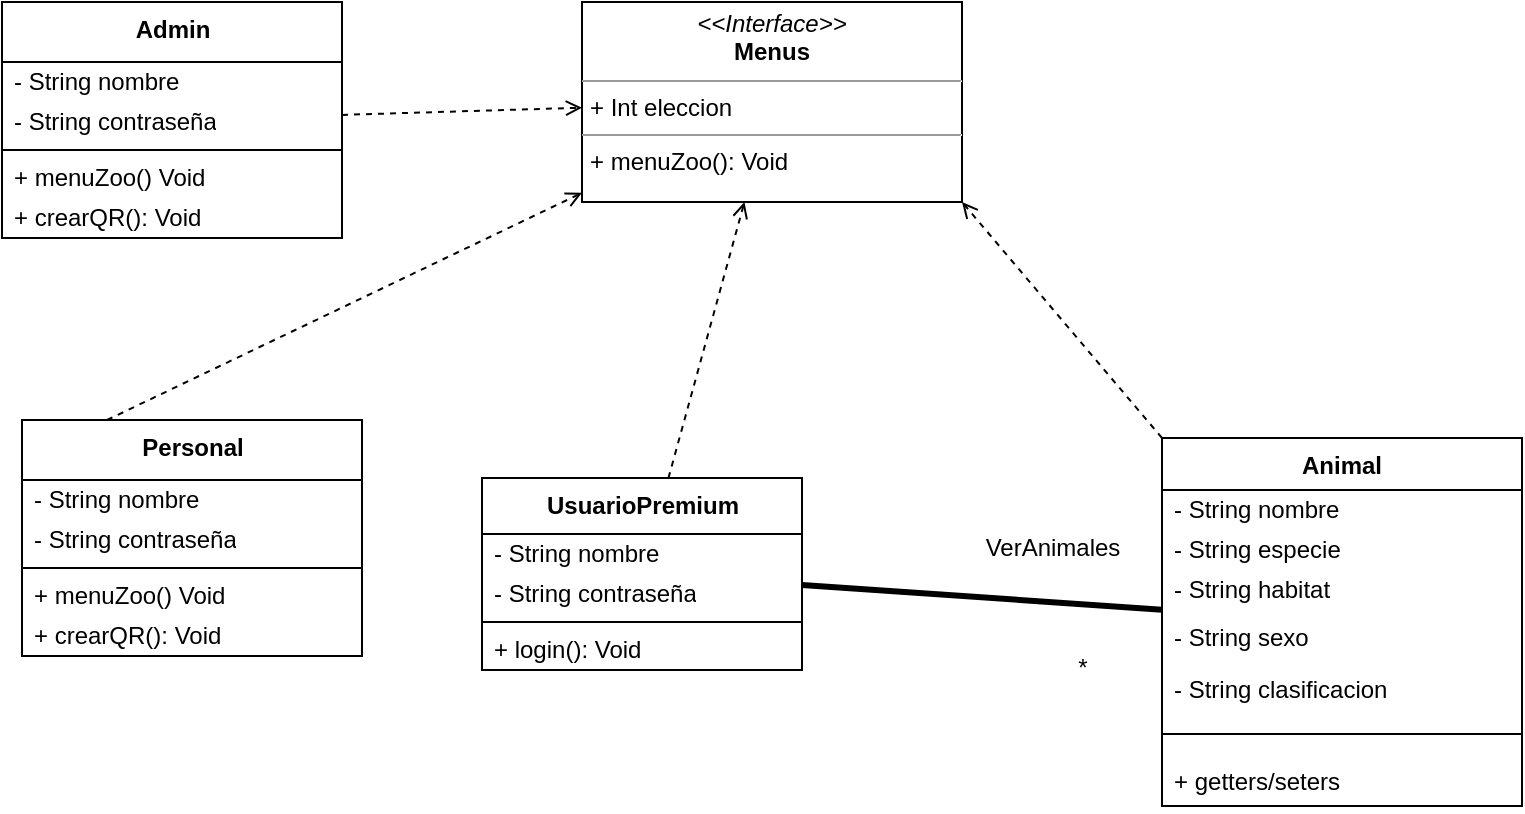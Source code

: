 <mxfile>
    <diagram id="6FfssCKIRb2OPDRXaOcQ" name="Page-1">
        <mxGraphModel dx="942" dy="649" grid="1" gridSize="10" guides="1" tooltips="1" connect="1" arrows="1" fold="1" page="1" pageScale="1" pageWidth="850" pageHeight="1100" background="none" math="0" shadow="0">
            <root>
                <mxCell id="0"/>
                <mxCell id="1" parent="0"/>
                <mxCell id="47" value="&lt;b&gt;UsuarioPremium&lt;/b&gt;" style="swimlane;fontStyle=0;align=center;verticalAlign=top;childLayout=stackLayout;horizontal=1;startSize=28;horizontalStack=0;resizeParent=1;resizeParentMax=0;resizeLast=0;collapsible=0;marginBottom=0;html=1;" parent="1" vertex="1">
                    <mxGeometry x="320" y="480" width="160" height="96" as="geometry"/>
                </mxCell>
                <mxCell id="48" value="- String nombre" style="text;html=1;strokeColor=none;fillColor=none;align=left;verticalAlign=middle;spacingLeft=4;spacingRight=4;overflow=hidden;rotatable=0;points=[[0,0.5],[1,0.5]];portConstraint=eastwest;" parent="47" vertex="1">
                    <mxGeometry y="28" width="160" height="20" as="geometry"/>
                </mxCell>
                <mxCell id="49" value="- String contraseña" style="text;html=1;strokeColor=none;fillColor=none;align=left;verticalAlign=middle;spacingLeft=4;spacingRight=4;overflow=hidden;rotatable=0;points=[[0,0.5],[1,0.5]];portConstraint=eastwest;" parent="47" vertex="1">
                    <mxGeometry y="48" width="160" height="20" as="geometry"/>
                </mxCell>
                <mxCell id="51" value="" style="line;strokeWidth=1;fillColor=none;align=left;verticalAlign=middle;spacingTop=-1;spacingLeft=3;spacingRight=3;rotatable=0;labelPosition=right;points=[];portConstraint=eastwest;" parent="47" vertex="1">
                    <mxGeometry y="68" width="160" height="8" as="geometry"/>
                </mxCell>
                <mxCell id="79" value="+ login(): Void" style="text;html=1;strokeColor=none;fillColor=none;align=left;verticalAlign=middle;spacingLeft=4;spacingRight=4;overflow=hidden;rotatable=0;points=[[0,0.5],[1,0.5]];portConstraint=eastwest;" parent="47" vertex="1">
                    <mxGeometry y="76" width="160" height="20" as="geometry"/>
                </mxCell>
                <mxCell id="55" value="Animal" style="swimlane;fontStyle=1;align=center;verticalAlign=top;childLayout=stackLayout;horizontal=1;startSize=26;horizontalStack=0;resizeParent=1;resizeParentMax=0;resizeLast=0;collapsible=1;marginBottom=0;" parent="1" vertex="1">
                    <mxGeometry x="660" y="460" width="180" height="184" as="geometry"/>
                </mxCell>
                <mxCell id="56" value="- String nombre" style="text;html=1;strokeColor=none;fillColor=none;align=left;verticalAlign=middle;spacingLeft=4;spacingRight=4;overflow=hidden;rotatable=0;points=[[0,0.5],[1,0.5]];portConstraint=eastwest;" parent="55" vertex="1">
                    <mxGeometry y="26" width="180" height="20" as="geometry"/>
                </mxCell>
                <mxCell id="58" value="- String especie" style="text;html=1;strokeColor=none;fillColor=none;align=left;verticalAlign=middle;spacingLeft=4;spacingRight=4;overflow=hidden;rotatable=0;points=[[0,0.5],[1,0.5]];portConstraint=eastwest;" parent="55" vertex="1">
                    <mxGeometry y="46" width="180" height="20" as="geometry"/>
                </mxCell>
                <mxCell id="59" value="- String habitat" style="text;html=1;strokeColor=none;fillColor=none;align=left;verticalAlign=middle;spacingLeft=4;spacingRight=4;overflow=hidden;rotatable=0;points=[[0,0.5],[1,0.5]];portConstraint=eastwest;" parent="55" vertex="1">
                    <mxGeometry y="66" width="180" height="20" as="geometry"/>
                </mxCell>
                <mxCell id="107" value="- String sexo" style="text;strokeColor=none;fillColor=none;align=left;verticalAlign=top;spacingLeft=4;spacingRight=4;overflow=hidden;rotatable=0;points=[[0,0.5],[1,0.5]];portConstraint=eastwest;" vertex="1" parent="55">
                    <mxGeometry y="86" width="180" height="26" as="geometry"/>
                </mxCell>
                <mxCell id="108" value="- String clasificacion" style="text;strokeColor=none;fillColor=none;align=left;verticalAlign=top;spacingLeft=4;spacingRight=4;overflow=hidden;rotatable=0;points=[[0,0.5],[1,0.5]];portConstraint=eastwest;" vertex="1" parent="55">
                    <mxGeometry y="112" width="180" height="26" as="geometry"/>
                </mxCell>
                <mxCell id="62" value="" style="line;strokeWidth=1;fillColor=none;align=left;verticalAlign=middle;spacingTop=-1;spacingLeft=3;spacingRight=3;rotatable=0;labelPosition=right;points=[];portConstraint=eastwest;strokeColor=inherit;" parent="55" vertex="1">
                    <mxGeometry y="138" width="180" height="20" as="geometry"/>
                </mxCell>
                <mxCell id="109" value="+ getters/seters" style="text;strokeColor=none;fillColor=none;align=left;verticalAlign=top;spacingLeft=4;spacingRight=4;overflow=hidden;rotatable=0;points=[[0,0.5],[1,0.5]];portConstraint=eastwest;" vertex="1" parent="55">
                    <mxGeometry y="158" width="180" height="26" as="geometry"/>
                </mxCell>
                <mxCell id="68" value="&lt;b&gt;Personal&lt;/b&gt;" style="swimlane;fontStyle=0;align=center;verticalAlign=top;childLayout=stackLayout;horizontal=1;startSize=30;horizontalStack=0;resizeParent=1;resizeParentMax=0;resizeLast=0;collapsible=0;marginBottom=0;html=1;" parent="1" vertex="1">
                    <mxGeometry x="90" y="451" width="170" height="118" as="geometry"/>
                </mxCell>
                <mxCell id="69" value="- String nombre" style="text;html=1;strokeColor=none;fillColor=none;align=left;verticalAlign=middle;spacingLeft=4;spacingRight=4;overflow=hidden;rotatable=0;points=[[0,0.5],[1,0.5]];portConstraint=eastwest;" parent="68" vertex="1">
                    <mxGeometry y="30" width="170" height="20" as="geometry"/>
                </mxCell>
                <mxCell id="71" value="- String contraseña" style="text;html=1;strokeColor=none;fillColor=none;align=left;verticalAlign=middle;spacingLeft=4;spacingRight=4;overflow=hidden;rotatable=0;points=[[0,0.5],[1,0.5]];portConstraint=eastwest;" parent="68" vertex="1">
                    <mxGeometry y="50" width="170" height="20" as="geometry"/>
                </mxCell>
                <mxCell id="72" value="" style="line;strokeWidth=1;fillColor=none;align=left;verticalAlign=middle;spacingTop=-1;spacingLeft=3;spacingRight=3;rotatable=0;labelPosition=right;points=[];portConstraint=eastwest;" parent="68" vertex="1">
                    <mxGeometry y="70" width="170" height="8" as="geometry"/>
                </mxCell>
                <mxCell id="77" value="+ menuZoo() Void" style="text;html=1;strokeColor=none;fillColor=none;align=left;verticalAlign=middle;spacingLeft=4;spacingRight=4;overflow=hidden;rotatable=0;points=[[0,0.5],[1,0.5]];portConstraint=eastwest;" parent="68" vertex="1">
                    <mxGeometry y="78" width="170" height="20" as="geometry"/>
                </mxCell>
                <mxCell id="76" value="+ crearQR(): Void" style="text;html=1;strokeColor=none;fillColor=none;align=left;verticalAlign=middle;spacingLeft=4;spacingRight=4;overflow=hidden;rotatable=0;points=[[0,0.5],[1,0.5]];portConstraint=eastwest;" parent="68" vertex="1">
                    <mxGeometry y="98" width="170" height="20" as="geometry"/>
                </mxCell>
                <mxCell id="84" value="VerAnimales" style="text;html=1;align=center;verticalAlign=middle;resizable=0;points=[];autosize=1;strokeColor=none;fillColor=none;" parent="1" vertex="1">
                    <mxGeometry x="560" y="500" width="90" height="30" as="geometry"/>
                </mxCell>
                <mxCell id="85" value="*" style="text;html=1;align=center;verticalAlign=middle;resizable=0;points=[];autosize=1;strokeColor=none;fillColor=none;" parent="1" vertex="1">
                    <mxGeometry x="605" y="560" width="30" height="30" as="geometry"/>
                </mxCell>
                <mxCell id="89" value="" style="html=1;verticalAlign=bottom;labelBackgroundColor=none;endArrow=open;endFill=0;dashed=1;" parent="1" target="96" edge="1" source="47">
                    <mxGeometry width="160" relative="1" as="geometry">
                        <mxPoint x="230" y="480" as="sourcePoint"/>
                        <mxPoint x="359.73" y="416" as="targetPoint"/>
                    </mxGeometry>
                </mxCell>
                <mxCell id="96" value="&lt;p style=&quot;margin:0px;margin-top:4px;text-align:center;&quot;&gt;&lt;i&gt;&amp;lt;&amp;lt;Interface&amp;gt;&amp;gt;&lt;/i&gt;&lt;br&gt;&lt;b&gt;Menus&lt;/b&gt;&lt;/p&gt;&lt;hr size=&quot;1&quot;&gt;&lt;p style=&quot;margin:0px;margin-left:4px;&quot;&gt;+ Int eleccion&lt;/p&gt;&lt;hr size=&quot;1&quot;&gt;&lt;p style=&quot;margin:0px;margin-left:4px;&quot;&gt;+ menuZoo(): Void&lt;/p&gt;" style="verticalAlign=top;align=left;overflow=fill;fontSize=12;fontFamily=Helvetica;html=1;" parent="1" vertex="1">
                    <mxGeometry x="370" y="242" width="190" height="100" as="geometry"/>
                </mxCell>
                <mxCell id="97" value="" style="html=1;verticalAlign=bottom;labelBackgroundColor=none;endArrow=open;endFill=0;dashed=1;exitX=0.25;exitY=0;exitDx=0;exitDy=0;" parent="1" source="68" target="96" edge="1">
                    <mxGeometry width="160" relative="1" as="geometry">
                        <mxPoint x="240" y="490" as="sourcePoint"/>
                        <mxPoint x="353.5" y="410" as="targetPoint"/>
                    </mxGeometry>
                </mxCell>
                <mxCell id="99" value="" style="html=1;verticalAlign=bottom;labelBackgroundColor=none;endArrow=open;endFill=0;dashed=1;exitX=0;exitY=0;exitDx=0;exitDy=0;entryX=1;entryY=1;entryDx=0;entryDy=0;" parent="1" source="55" target="96" edge="1">
                    <mxGeometry width="160" relative="1" as="geometry">
                        <mxPoint x="485.96" y="477" as="sourcePoint"/>
                        <mxPoint x="480" y="400" as="targetPoint"/>
                    </mxGeometry>
                </mxCell>
                <mxCell id="101" value="" style="endArrow=none;startArrow=none;endFill=0;startFill=0;endSize=8;html=1;verticalAlign=bottom;labelBackgroundColor=none;strokeWidth=3;" parent="1" edge="1" target="55" source="47">
                    <mxGeometry width="160" relative="1" as="geometry">
                        <mxPoint x="400" y="710" as="sourcePoint"/>
                        <mxPoint x="650" y="541" as="targetPoint"/>
                        <Array as="points"/>
                    </mxGeometry>
                </mxCell>
                <mxCell id="110" value="&lt;b&gt;Admin&lt;/b&gt;" style="swimlane;fontStyle=0;align=center;verticalAlign=top;childLayout=stackLayout;horizontal=1;startSize=30;horizontalStack=0;resizeParent=1;resizeParentMax=0;resizeLast=0;collapsible=0;marginBottom=0;html=1;" vertex="1" parent="1">
                    <mxGeometry x="80" y="242" width="170" height="118" as="geometry"/>
                </mxCell>
                <mxCell id="111" value="- String nombre" style="text;html=1;strokeColor=none;fillColor=none;align=left;verticalAlign=middle;spacingLeft=4;spacingRight=4;overflow=hidden;rotatable=0;points=[[0,0.5],[1,0.5]];portConstraint=eastwest;" vertex="1" parent="110">
                    <mxGeometry y="30" width="170" height="20" as="geometry"/>
                </mxCell>
                <mxCell id="112" value="- String contraseña" style="text;html=1;strokeColor=none;fillColor=none;align=left;verticalAlign=middle;spacingLeft=4;spacingRight=4;overflow=hidden;rotatable=0;points=[[0,0.5],[1,0.5]];portConstraint=eastwest;" vertex="1" parent="110">
                    <mxGeometry y="50" width="170" height="20" as="geometry"/>
                </mxCell>
                <mxCell id="113" value="" style="line;strokeWidth=1;fillColor=none;align=left;verticalAlign=middle;spacingTop=-1;spacingLeft=3;spacingRight=3;rotatable=0;labelPosition=right;points=[];portConstraint=eastwest;" vertex="1" parent="110">
                    <mxGeometry y="70" width="170" height="8" as="geometry"/>
                </mxCell>
                <mxCell id="114" value="+ menuZoo() Void" style="text;html=1;strokeColor=none;fillColor=none;align=left;verticalAlign=middle;spacingLeft=4;spacingRight=4;overflow=hidden;rotatable=0;points=[[0,0.5],[1,0.5]];portConstraint=eastwest;" vertex="1" parent="110">
                    <mxGeometry y="78" width="170" height="20" as="geometry"/>
                </mxCell>
                <mxCell id="115" value="+ crearQR(): Void" style="text;html=1;strokeColor=none;fillColor=none;align=left;verticalAlign=middle;spacingLeft=4;spacingRight=4;overflow=hidden;rotatable=0;points=[[0,0.5],[1,0.5]];portConstraint=eastwest;" vertex="1" parent="110">
                    <mxGeometry y="98" width="170" height="20" as="geometry"/>
                </mxCell>
                <mxCell id="116" value="" style="html=1;verticalAlign=bottom;labelBackgroundColor=none;endArrow=open;endFill=0;dashed=1;" edge="1" parent="1" source="110" target="96">
                    <mxGeometry width="160" relative="1" as="geometry">
                        <mxPoint x="142.5" y="461" as="sourcePoint"/>
                        <mxPoint x="309.333" y="370" as="targetPoint"/>
                    </mxGeometry>
                </mxCell>
            </root>
        </mxGraphModel>
    </diagram>
</mxfile>